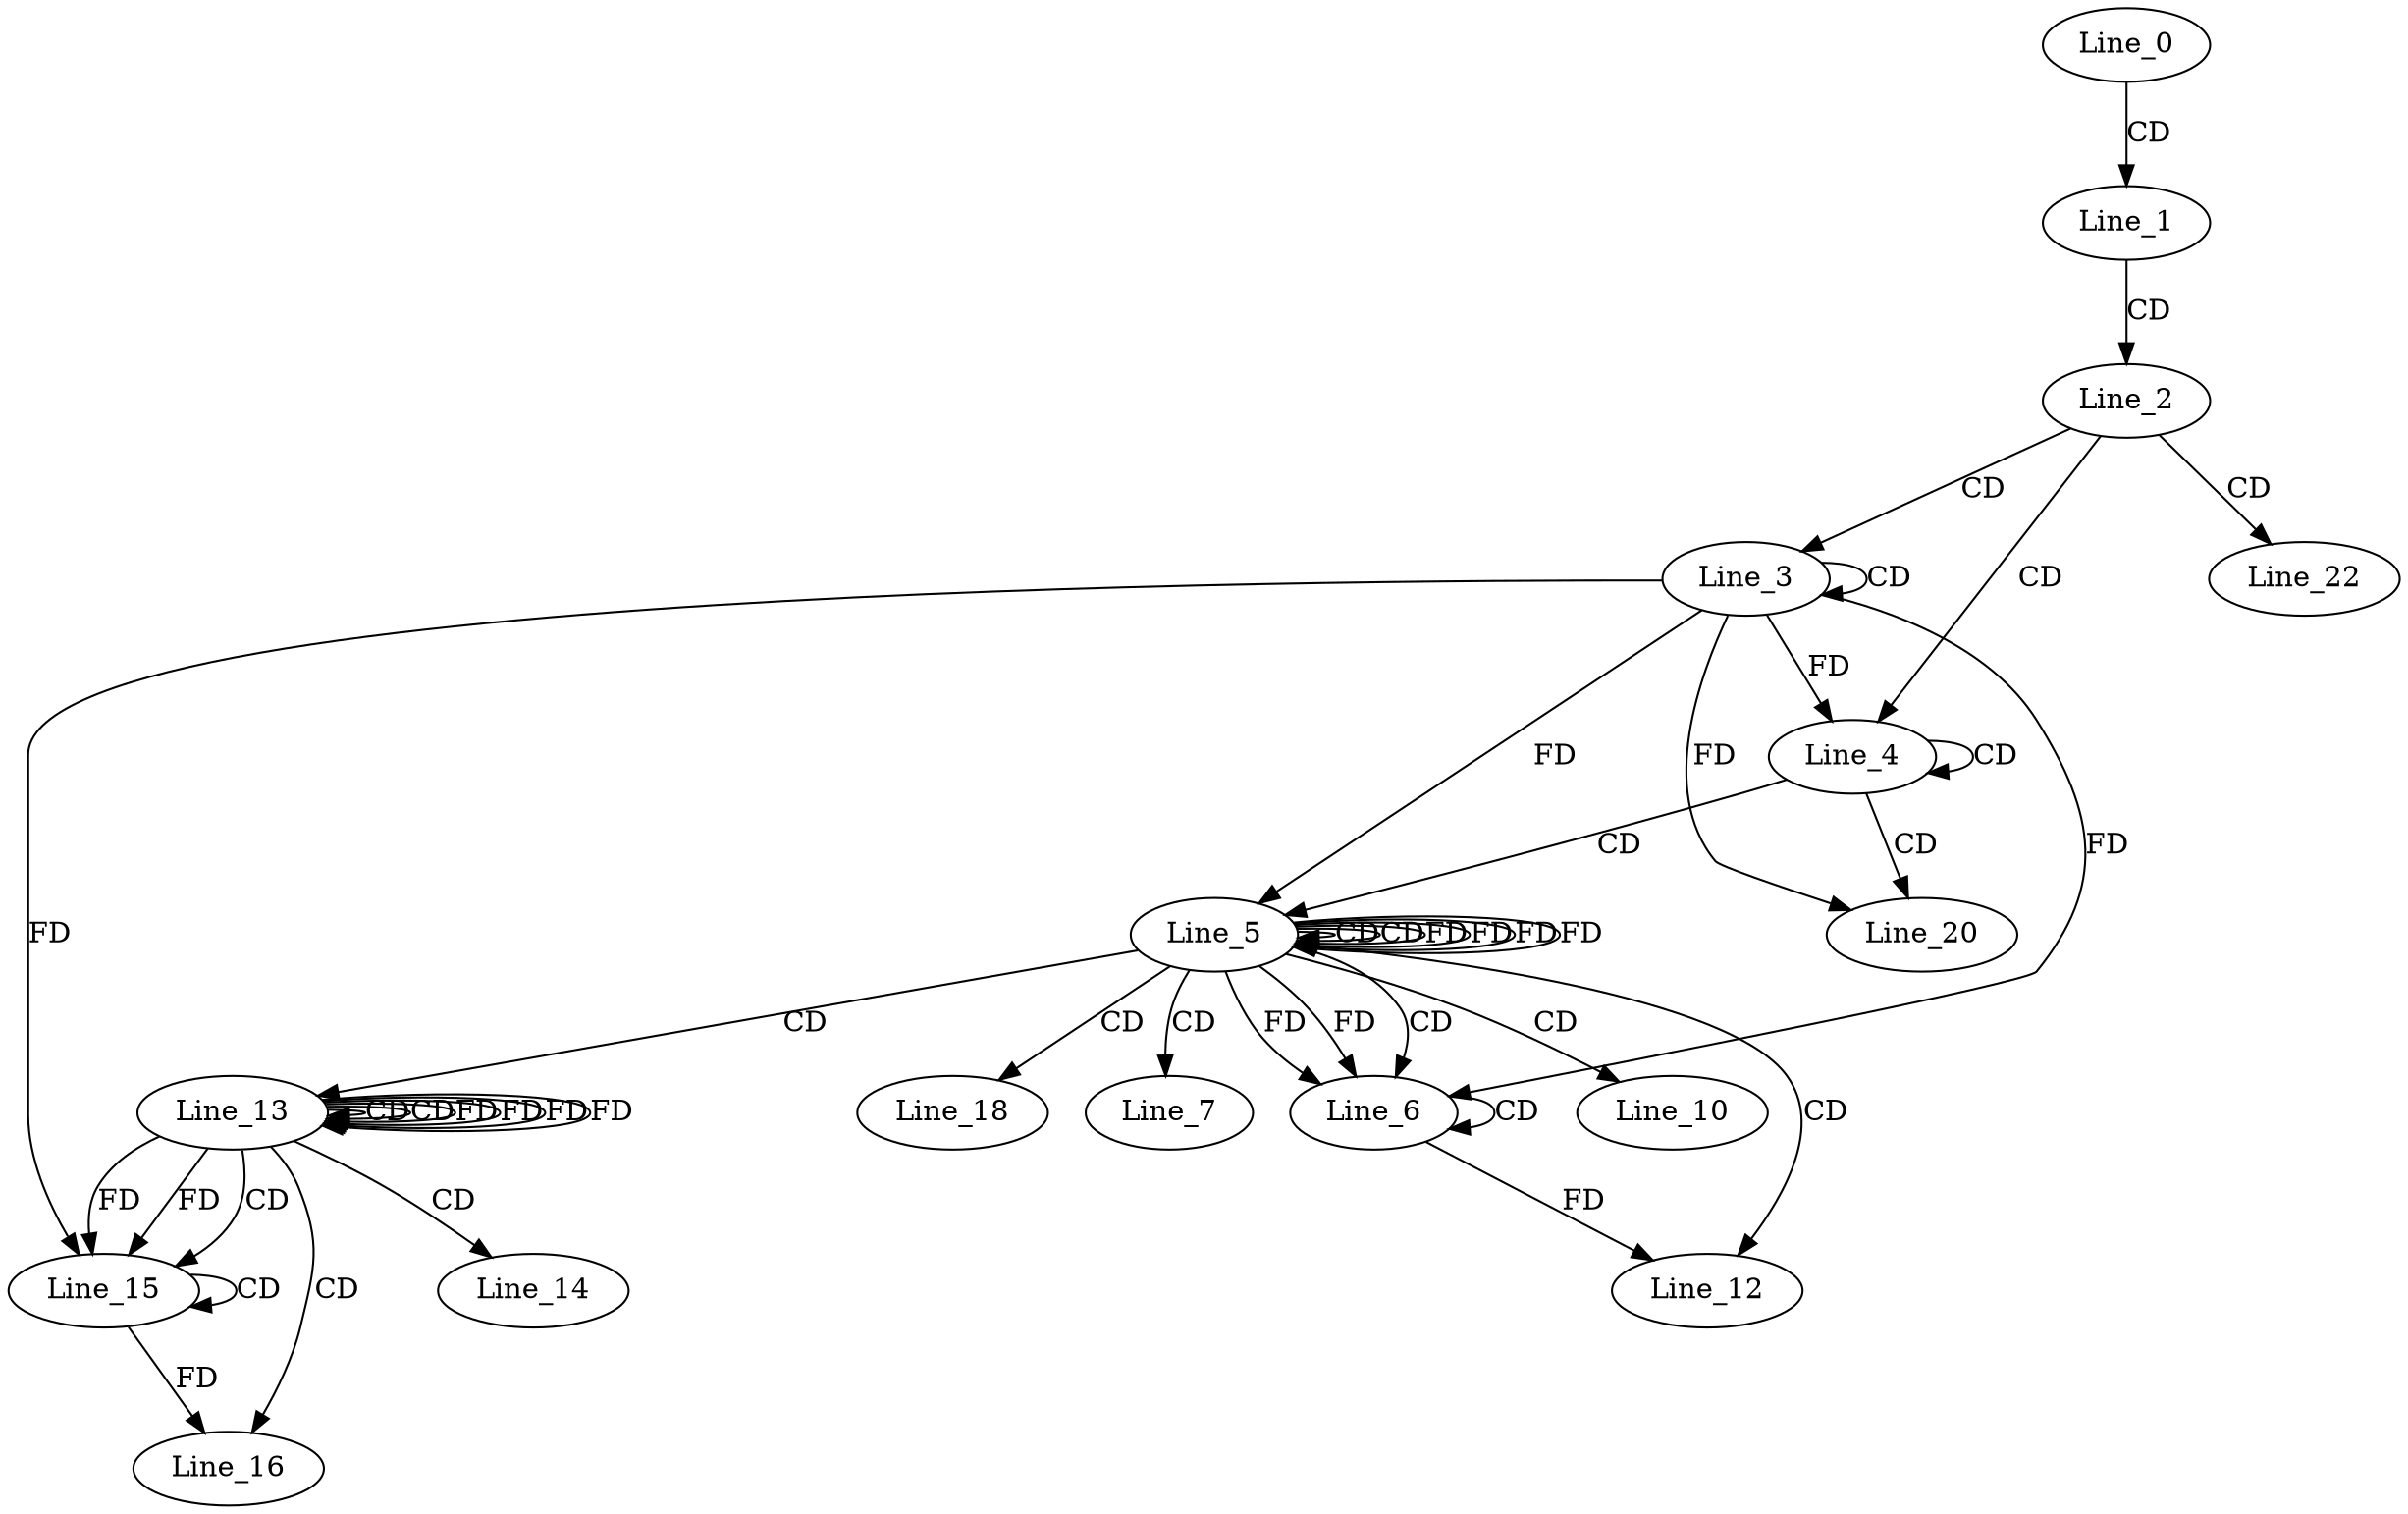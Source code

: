 digraph G {
  Line_0;
  Line_1;
  Line_2;
  Line_3;
  Line_3;
  Line_4;
  Line_4;
  Line_5;
  Line_5;
  Line_5;
  Line_5;
  Line_6;
  Line_6;
  Line_7;
  Line_10;
  Line_12;
  Line_12;
  Line_12;
  Line_13;
  Line_13;
  Line_13;
  Line_14;
  Line_15;
  Line_15;
  Line_16;
  Line_16;
  Line_16;
  Line_18;
  Line_20;
  Line_22;
  Line_0 -> Line_1 [ label="CD" ];
  Line_1 -> Line_2 [ label="CD" ];
  Line_2 -> Line_3 [ label="CD" ];
  Line_3 -> Line_3 [ label="CD" ];
  Line_2 -> Line_4 [ label="CD" ];
  Line_4 -> Line_4 [ label="CD" ];
  Line_3 -> Line_4 [ label="FD" ];
  Line_4 -> Line_5 [ label="CD" ];
  Line_5 -> Line_5 [ label="CD" ];
  Line_5 -> Line_5 [ label="CD" ];
  Line_3 -> Line_5 [ label="FD" ];
  Line_5 -> Line_5 [ label="FD" ];
  Line_5 -> Line_5 [ label="FD" ];
  Line_5 -> Line_6 [ label="CD" ];
  Line_6 -> Line_6 [ label="CD" ];
  Line_3 -> Line_6 [ label="FD" ];
  Line_5 -> Line_6 [ label="FD" ];
  Line_5 -> Line_6 [ label="FD" ];
  Line_5 -> Line_7 [ label="CD" ];
  Line_5 -> Line_10 [ label="CD" ];
  Line_5 -> Line_12 [ label="CD" ];
  Line_6 -> Line_12 [ label="FD" ];
  Line_5 -> Line_13 [ label="CD" ];
  Line_13 -> Line_13 [ label="CD" ];
  Line_13 -> Line_13 [ label="CD" ];
  Line_13 -> Line_13 [ label="FD" ];
  Line_13 -> Line_13 [ label="FD" ];
  Line_13 -> Line_14 [ label="CD" ];
  Line_13 -> Line_15 [ label="CD" ];
  Line_15 -> Line_15 [ label="CD" ];
  Line_3 -> Line_15 [ label="FD" ];
  Line_13 -> Line_15 [ label="FD" ];
  Line_13 -> Line_15 [ label="FD" ];
  Line_13 -> Line_16 [ label="CD" ];
  Line_15 -> Line_16 [ label="FD" ];
  Line_5 -> Line_18 [ label="CD" ];
  Line_4 -> Line_20 [ label="CD" ];
  Line_3 -> Line_20 [ label="FD" ];
  Line_2 -> Line_22 [ label="CD" ];
  Line_5 -> Line_5 [ label="FD" ];
  Line_5 -> Line_5 [ label="FD" ];
  Line_13 -> Line_13 [ label="FD" ];
  Line_13 -> Line_13 [ label="FD" ];
}
